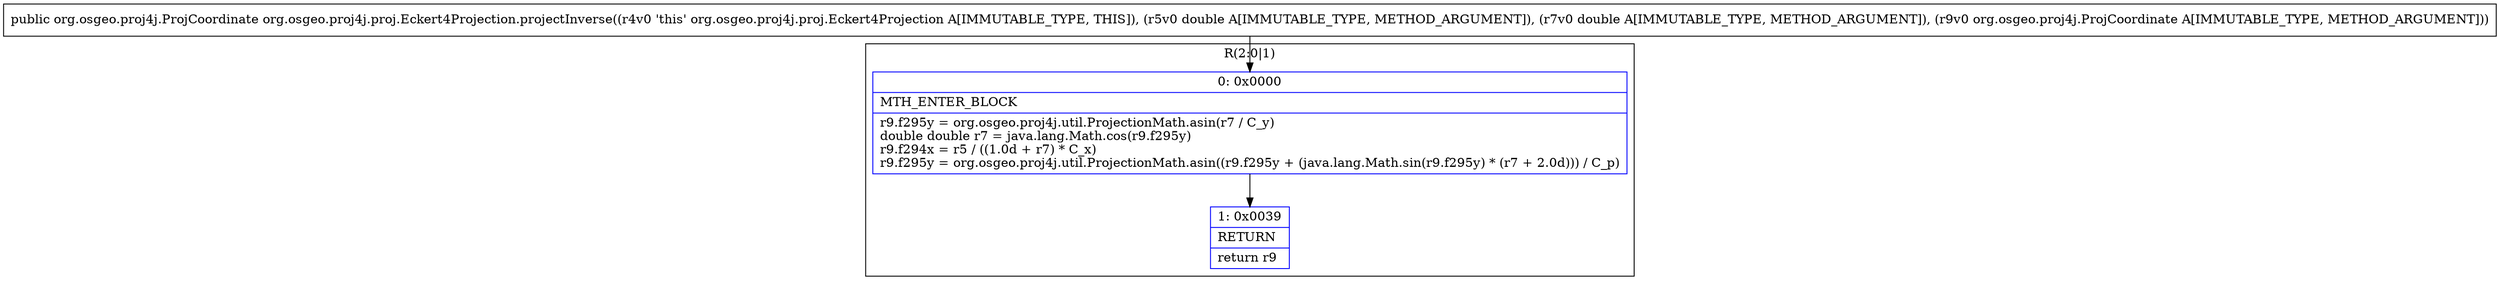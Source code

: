 digraph "CFG fororg.osgeo.proj4j.proj.Eckert4Projection.projectInverse(DDLorg\/osgeo\/proj4j\/ProjCoordinate;)Lorg\/osgeo\/proj4j\/ProjCoordinate;" {
subgraph cluster_Region_1587361666 {
label = "R(2:0|1)";
node [shape=record,color=blue];
Node_0 [shape=record,label="{0\:\ 0x0000|MTH_ENTER_BLOCK\l|r9.f295y = org.osgeo.proj4j.util.ProjectionMath.asin(r7 \/ C_y)\ldouble double r7 = java.lang.Math.cos(r9.f295y)\lr9.f294x = r5 \/ ((1.0d + r7) * C_x)\lr9.f295y = org.osgeo.proj4j.util.ProjectionMath.asin((r9.f295y + (java.lang.Math.sin(r9.f295y) * (r7 + 2.0d))) \/ C_p)\l}"];
Node_1 [shape=record,label="{1\:\ 0x0039|RETURN\l|return r9\l}"];
}
MethodNode[shape=record,label="{public org.osgeo.proj4j.ProjCoordinate org.osgeo.proj4j.proj.Eckert4Projection.projectInverse((r4v0 'this' org.osgeo.proj4j.proj.Eckert4Projection A[IMMUTABLE_TYPE, THIS]), (r5v0 double A[IMMUTABLE_TYPE, METHOD_ARGUMENT]), (r7v0 double A[IMMUTABLE_TYPE, METHOD_ARGUMENT]), (r9v0 org.osgeo.proj4j.ProjCoordinate A[IMMUTABLE_TYPE, METHOD_ARGUMENT])) }"];
MethodNode -> Node_0;
Node_0 -> Node_1;
}

